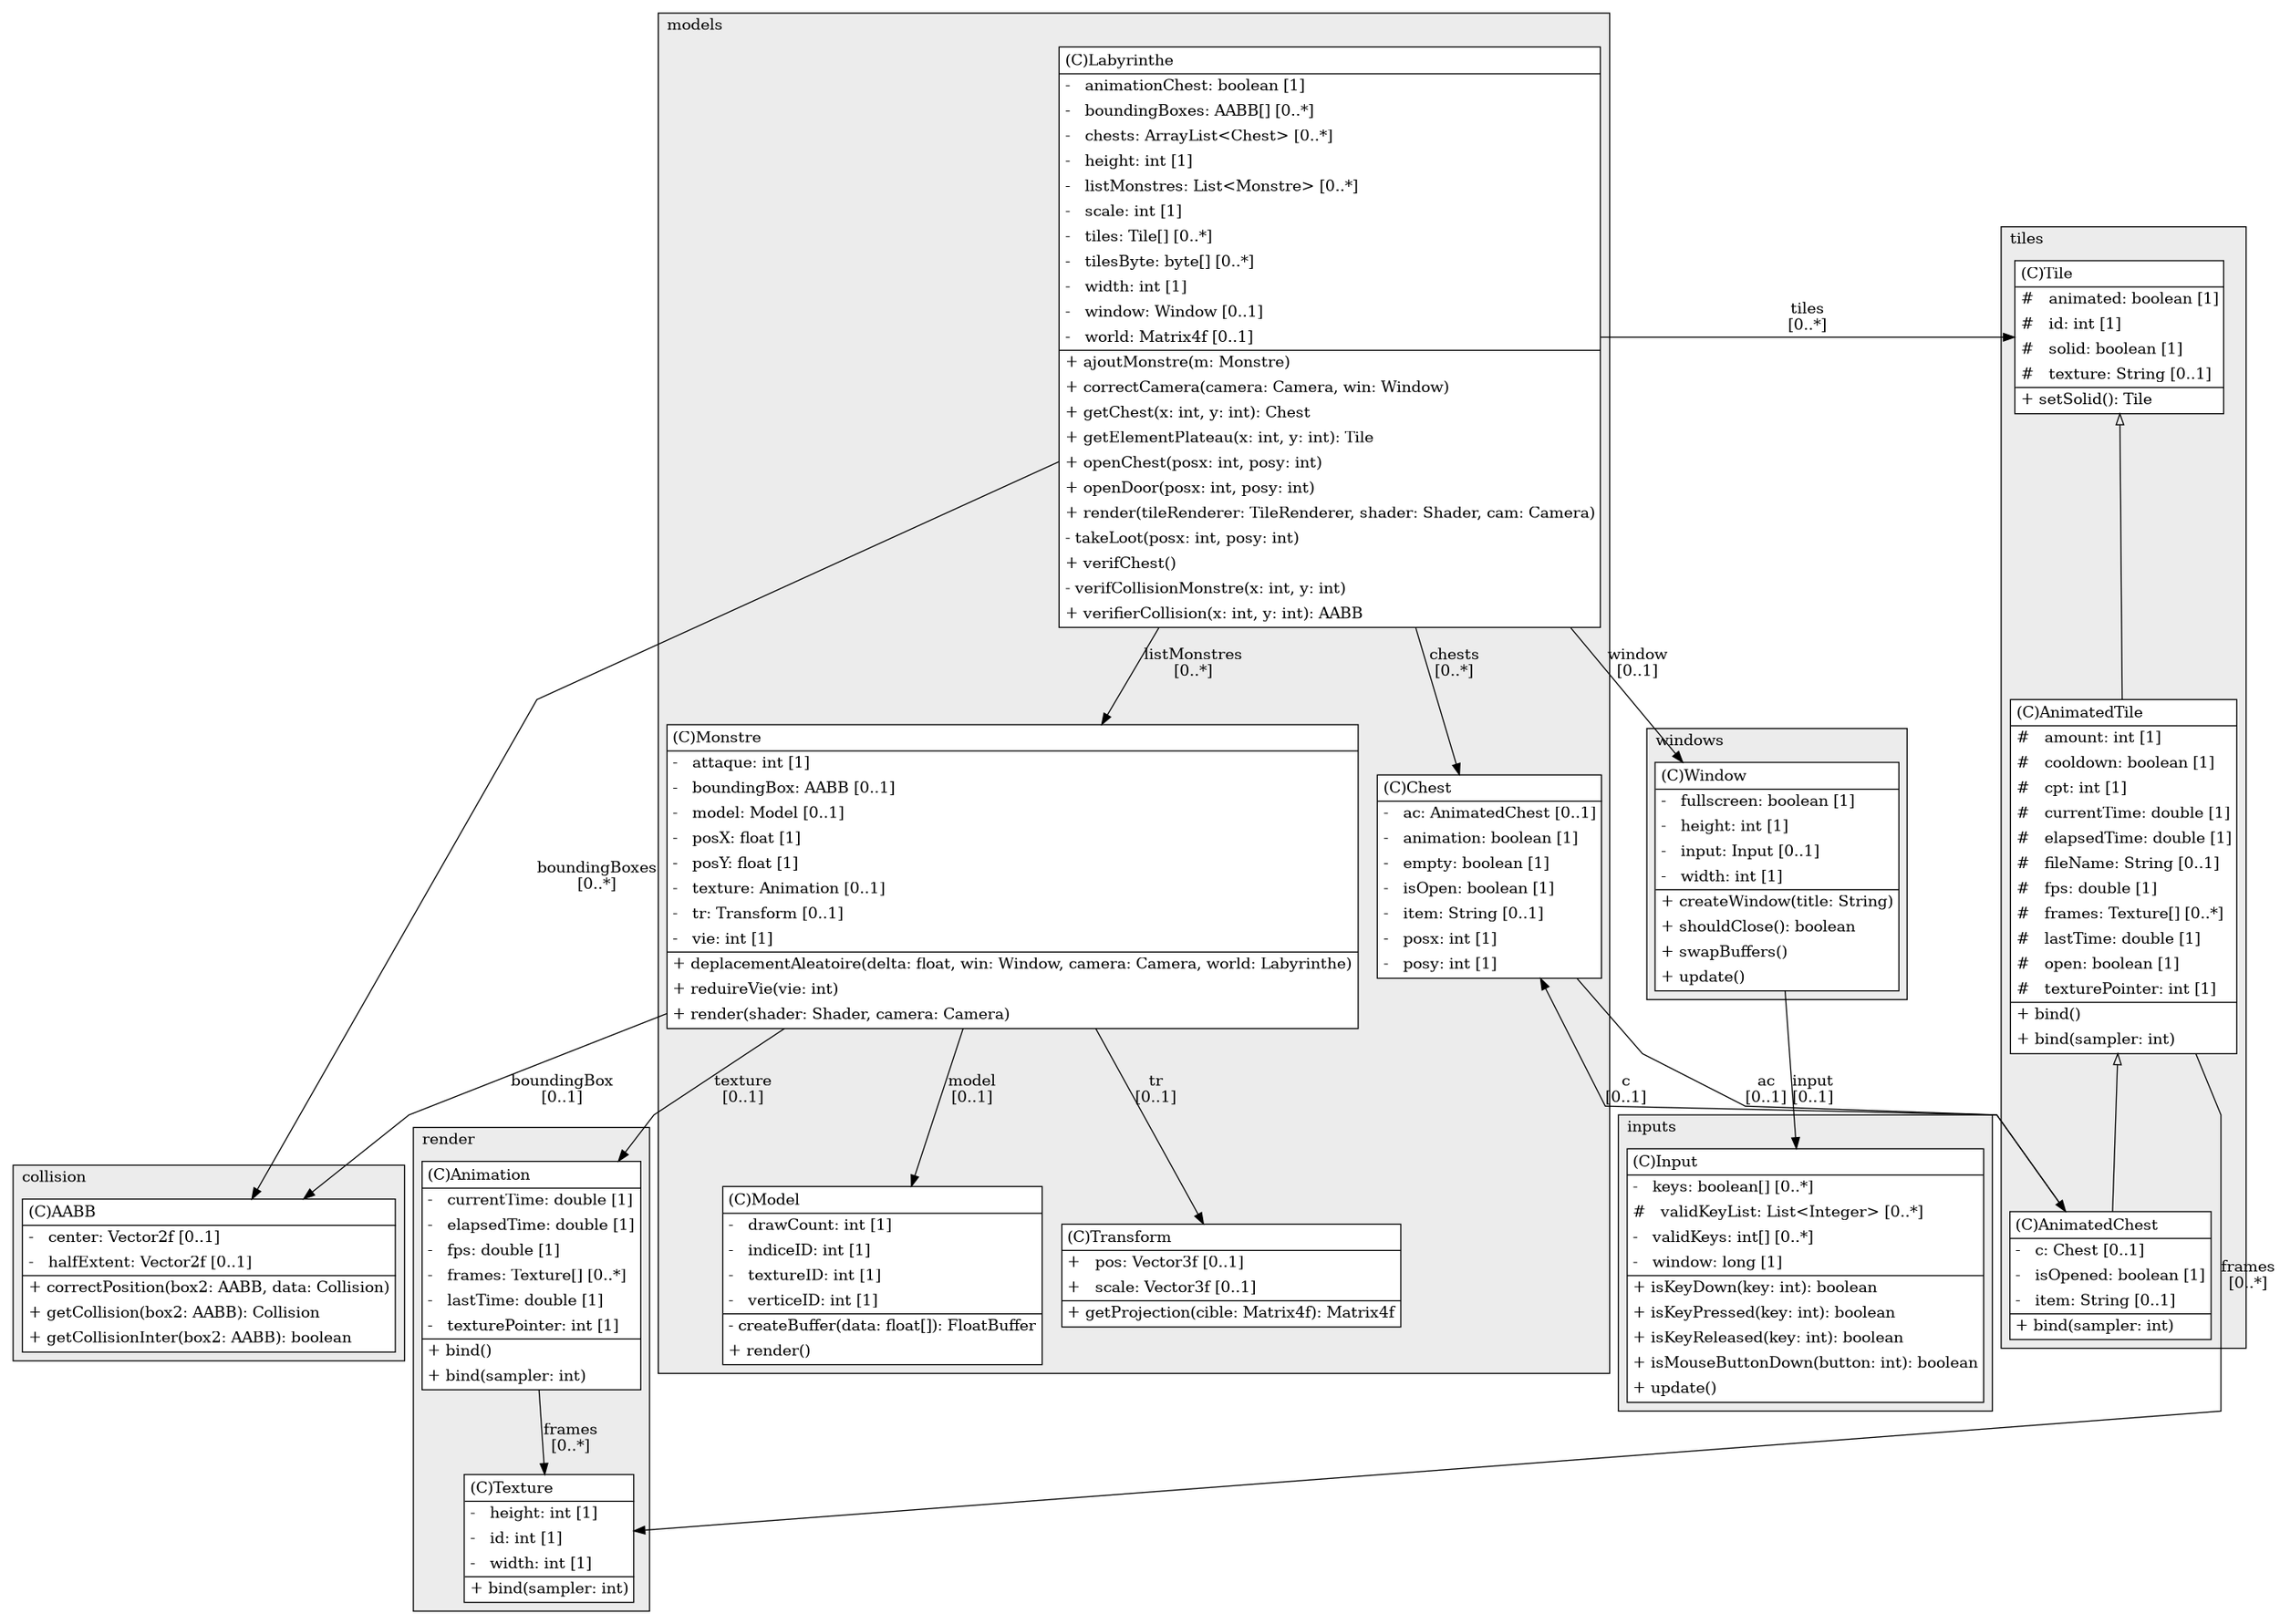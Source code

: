 @startuml

/' diagram meta data start
config=StructureConfiguration;
{
  "projectClassification": {
    "searchMode": "OpenProject", // OpenProject, AllProjects
    "includedProjects": "",
    "pathEndKeywords": "*.impl",
    "isClientPath": "",
    "isClientName": "",
    "isTestPath": "",
    "isTestName": "",
    "isMappingPath": "",
    "isMappingName": "",
    "isDataAccessPath": "",
    "isDataAccessName": "",
    "isDataStructurePath": "",
    "isDataStructureName": "",
    "isInterfaceStructuresPath": "",
    "isInterfaceStructuresName": "",
    "isEntryPointPath": "",
    "isEntryPointName": ""
  },
  "graphRestriction": {
    "classPackageExcludeFilter": "",
    "classPackageIncludeFilter": "",
    "classNameExcludeFilter": "",
    "classNameIncludeFilter": "",
    "methodNameExcludeFilter": "",
    "methodNameIncludeFilter": "",
    "removeByInheritance": "", // inheritance/annotation based filtering is done in a second step
    "removeByAnnotation": "",
    "removeByClassPackage": "", // cleanup the graph after inheritance/annotation based filtering is done
    "removeByClassName": "",
    "cutMappings": false,
    "cutEnum": true,
    "cutTests": true,
    "cutClient": true,
    "cutDataAccess": false,
    "cutInterfaceStructures": false,
    "cutDataStructures": false,
    "cutGetterAndSetter": true,
    "cutConstructors": true
  },
  "graphTraversal": {
    "forwardDepth": 6,
    "backwardDepth": 6,
    "classPackageExcludeFilter": "",
    "classPackageIncludeFilter": "",
    "classNameExcludeFilter": "",
    "classNameIncludeFilter": "",
    "methodNameExcludeFilter": "",
    "methodNameIncludeFilter": "",
    "hideMappings": false,
    "hideDataStructures": false,
    "hidePrivateMethods": true,
    "hideInterfaceCalls": true, // indirection: implementation -> interface (is hidden) -> implementation
    "onlyShowApplicationEntryPoints": false // root node is included
  },
  "details": {
    "aggregation": "GroupByClass", // ByClass, GroupByClass, None
    "showClassGenericTypes": true,
    "showMethods": true,
    "showMethodParameterNames": true,
    "showMethodParameterTypes": true,
    "showMethodReturnType": true,
    "showPackageLevels": 2,
    "showDetailedClassStructure": true
  },
  "rootClass": "models.Labyrinthe"
}
diagram meta data end '/



digraph g {
    rankdir="TB"
    splines=polyline
    

'nodes 
subgraph cluster_1068799382 { 
   	label=models
	labeljust=l
	fillcolor="#ececec"
	style=filled
   
   Chest1068799382[
	label=<<TABLE BORDER="1" CELLBORDER="0" CELLPADDING="4" CELLSPACING="0">
<TR><TD ALIGN="LEFT" >(C)Chest</TD></TR>
<HR/>
<TR><TD ALIGN="LEFT" >-   ac: AnimatedChest [0..1]</TD></TR>
<TR><TD ALIGN="LEFT" >-   animation: boolean [1]</TD></TR>
<TR><TD ALIGN="LEFT" >-   empty: boolean [1]</TD></TR>
<TR><TD ALIGN="LEFT" >-   isOpen: boolean [1]</TD></TR>
<TR><TD ALIGN="LEFT" >-   item: String [0..1]</TD></TR>
<TR><TD ALIGN="LEFT" >-   posx: int [1]</TD></TR>
<TR><TD ALIGN="LEFT" >-   posy: int [1]</TD></TR>
</TABLE>>
	style=filled
	margin=0
	shape=plaintext
	fillcolor="#FFFFFF"
];

Labyrinthe1068799382[
	label=<<TABLE BORDER="1" CELLBORDER="0" CELLPADDING="4" CELLSPACING="0">
<TR><TD ALIGN="LEFT" >(C)Labyrinthe</TD></TR>
<HR/>
<TR><TD ALIGN="LEFT" >-   animationChest: boolean [1]</TD></TR>
<TR><TD ALIGN="LEFT" >-   boundingBoxes: AABB[] [0..*]</TD></TR>
<TR><TD ALIGN="LEFT" >-   chests: ArrayList&lt;Chest&gt; [0..*]</TD></TR>
<TR><TD ALIGN="LEFT" >-   height: int [1]</TD></TR>
<TR><TD ALIGN="LEFT" >-   listMonstres: List&lt;Monstre&gt; [0..*]</TD></TR>
<TR><TD ALIGN="LEFT" >-   scale: int [1]</TD></TR>
<TR><TD ALIGN="LEFT" >-   tiles: Tile[] [0..*]</TD></TR>
<TR><TD ALIGN="LEFT" >-   tilesByte: byte[] [0..*]</TD></TR>
<TR><TD ALIGN="LEFT" >-   width: int [1]</TD></TR>
<TR><TD ALIGN="LEFT" >-   window: Window [0..1]</TD></TR>
<TR><TD ALIGN="LEFT" >-   world: Matrix4f [0..1]</TD></TR>
<HR/>
<TR><TD ALIGN="LEFT" >+ ajoutMonstre(m: Monstre)</TD></TR>
<TR><TD ALIGN="LEFT" >+ correctCamera(camera: Camera, win: Window)</TD></TR>
<TR><TD ALIGN="LEFT" >+ getChest(x: int, y: int): Chest</TD></TR>
<TR><TD ALIGN="LEFT" >+ getElementPlateau(x: int, y: int): Tile</TD></TR>
<TR><TD ALIGN="LEFT" >+ openChest(posx: int, posy: int)</TD></TR>
<TR><TD ALIGN="LEFT" >+ openDoor(posx: int, posy: int)</TD></TR>
<TR><TD ALIGN="LEFT" >+ render(tileRenderer: TileRenderer, shader: Shader, cam: Camera)</TD></TR>
<TR><TD ALIGN="LEFT" >- takeLoot(posx: int, posy: int)</TD></TR>
<TR><TD ALIGN="LEFT" >+ verifChest()</TD></TR>
<TR><TD ALIGN="LEFT" >- verifCollisionMonstre(x: int, y: int)</TD></TR>
<TR><TD ALIGN="LEFT" >+ verifierCollision(x: int, y: int): AABB</TD></TR>
</TABLE>>
	style=filled
	margin=0
	shape=plaintext
	fillcolor="#FFFFFF"
];

Model1068799382[
	label=<<TABLE BORDER="1" CELLBORDER="0" CELLPADDING="4" CELLSPACING="0">
<TR><TD ALIGN="LEFT" >(C)Model</TD></TR>
<HR/>
<TR><TD ALIGN="LEFT" >-   drawCount: int [1]</TD></TR>
<TR><TD ALIGN="LEFT" >-   indiceID: int [1]</TD></TR>
<TR><TD ALIGN="LEFT" >-   textureID: int [1]</TD></TR>
<TR><TD ALIGN="LEFT" >-   verticeID: int [1]</TD></TR>
<HR/>
<TR><TD ALIGN="LEFT" >- createBuffer(data: float[]): FloatBuffer</TD></TR>
<TR><TD ALIGN="LEFT" >+ render()</TD></TR>
</TABLE>>
	style=filled
	margin=0
	shape=plaintext
	fillcolor="#FFFFFF"
];

Monstre1068799382[
	label=<<TABLE BORDER="1" CELLBORDER="0" CELLPADDING="4" CELLSPACING="0">
<TR><TD ALIGN="LEFT" >(C)Monstre</TD></TR>
<HR/>
<TR><TD ALIGN="LEFT" >-   attaque: int [1]</TD></TR>
<TR><TD ALIGN="LEFT" >-   boundingBox: AABB [0..1]</TD></TR>
<TR><TD ALIGN="LEFT" >-   model: Model [0..1]</TD></TR>
<TR><TD ALIGN="LEFT" >-   posX: float [1]</TD></TR>
<TR><TD ALIGN="LEFT" >-   posY: float [1]</TD></TR>
<TR><TD ALIGN="LEFT" >-   texture: Animation [0..1]</TD></TR>
<TR><TD ALIGN="LEFT" >-   tr: Transform [0..1]</TD></TR>
<TR><TD ALIGN="LEFT" >-   vie: int [1]</TD></TR>
<HR/>
<TR><TD ALIGN="LEFT" >+ deplacementAleatoire(delta: float, win: Window, camera: Camera, world: Labyrinthe)</TD></TR>
<TR><TD ALIGN="LEFT" >+ reduireVie(vie: int)</TD></TR>
<TR><TD ALIGN="LEFT" >+ render(shader: Shader, camera: Camera)</TD></TR>
</TABLE>>
	style=filled
	margin=0
	shape=plaintext
	fillcolor="#FFFFFF"
];

Transform1068799382[
	label=<<TABLE BORDER="1" CELLBORDER="0" CELLPADDING="4" CELLSPACING="0">
<TR><TD ALIGN="LEFT" >(C)Transform</TD></TR>
<HR/>
<TR><TD ALIGN="LEFT" >+   pos: Vector3f [0..1]</TD></TR>
<TR><TD ALIGN="LEFT" >+   scale: Vector3f [0..1]</TD></TR>
<HR/>
<TR><TD ALIGN="LEFT" >+ getProjection(cible: Matrix4f): Matrix4f</TD></TR>
</TABLE>>
	style=filled
	margin=0
	shape=plaintext
	fillcolor="#FFFFFF"
];
} 

subgraph cluster_110363525 { 
   	label=tiles
	labeljust=l
	fillcolor="#ececec"
	style=filled
   
   AnimatedChest110363525[
	label=<<TABLE BORDER="1" CELLBORDER="0" CELLPADDING="4" CELLSPACING="0">
<TR><TD ALIGN="LEFT" >(C)AnimatedChest</TD></TR>
<HR/>
<TR><TD ALIGN="LEFT" >-   c: Chest [0..1]</TD></TR>
<TR><TD ALIGN="LEFT" >-   isOpened: boolean [1]</TD></TR>
<TR><TD ALIGN="LEFT" >-   item: String [0..1]</TD></TR>
<HR/>
<TR><TD ALIGN="LEFT" >+ bind(sampler: int)</TD></TR>
</TABLE>>
	style=filled
	margin=0
	shape=plaintext
	fillcolor="#FFFFFF"
];

AnimatedTile110363525[
	label=<<TABLE BORDER="1" CELLBORDER="0" CELLPADDING="4" CELLSPACING="0">
<TR><TD ALIGN="LEFT" >(C)AnimatedTile</TD></TR>
<HR/>
<TR><TD ALIGN="LEFT" >#   amount: int [1]</TD></TR>
<TR><TD ALIGN="LEFT" >#   cooldown: boolean [1]</TD></TR>
<TR><TD ALIGN="LEFT" >#   cpt: int [1]</TD></TR>
<TR><TD ALIGN="LEFT" >#   currentTime: double [1]</TD></TR>
<TR><TD ALIGN="LEFT" >#   elapsedTime: double [1]</TD></TR>
<TR><TD ALIGN="LEFT" >#   fileName: String [0..1]</TD></TR>
<TR><TD ALIGN="LEFT" >#   fps: double [1]</TD></TR>
<TR><TD ALIGN="LEFT" >#   frames: Texture[] [0..*]</TD></TR>
<TR><TD ALIGN="LEFT" >#   lastTime: double [1]</TD></TR>
<TR><TD ALIGN="LEFT" >#   open: boolean [1]</TD></TR>
<TR><TD ALIGN="LEFT" >#   texturePointer: int [1]</TD></TR>
<HR/>
<TR><TD ALIGN="LEFT" >+ bind()</TD></TR>
<TR><TD ALIGN="LEFT" >+ bind(sampler: int)</TD></TR>
</TABLE>>
	style=filled
	margin=0
	shape=plaintext
	fillcolor="#FFFFFF"
];

Tile110363525[
	label=<<TABLE BORDER="1" CELLBORDER="0" CELLPADDING="4" CELLSPACING="0">
<TR><TD ALIGN="LEFT" >(C)Tile</TD></TR>
<HR/>
<TR><TD ALIGN="LEFT" >#   animated: boolean [1]</TD></TR>
<TR><TD ALIGN="LEFT" >#   id: int [1]</TD></TR>
<TR><TD ALIGN="LEFT" >#   solid: boolean [1]</TD></TR>
<TR><TD ALIGN="LEFT" >#   texture: String [0..1]</TD></TR>
<HR/>
<TR><TD ALIGN="LEFT" >+ setSolid(): Tile</TD></TR>
</TABLE>>
	style=filled
	margin=0
	shape=plaintext
	fillcolor="#FFFFFF"
];
} 

subgraph cluster_1183866391 { 
   	label=inputs
	labeljust=l
	fillcolor="#ececec"
	style=filled
   
   Input1183866391[
	label=<<TABLE BORDER="1" CELLBORDER="0" CELLPADDING="4" CELLSPACING="0">
<TR><TD ALIGN="LEFT" >(C)Input</TD></TR>
<HR/>
<TR><TD ALIGN="LEFT" >-   keys: boolean[] [0..*]</TD></TR>
<TR><TD ALIGN="LEFT" >#   validKeyList: List&lt;Integer&gt; [0..*]</TD></TR>
<TR><TD ALIGN="LEFT" >-   validKeys: int[] [0..*]</TD></TR>
<TR><TD ALIGN="LEFT" >-   window: long [1]</TD></TR>
<HR/>
<TR><TD ALIGN="LEFT" >+ isKeyDown(key: int): boolean</TD></TR>
<TR><TD ALIGN="LEFT" >+ isKeyPressed(key: int): boolean</TD></TR>
<TR><TD ALIGN="LEFT" >+ isKeyReleased(key: int): boolean</TD></TR>
<TR><TD ALIGN="LEFT" >+ isMouseButtonDown(button: int): boolean</TD></TR>
<TR><TD ALIGN="LEFT" >+ update()</TD></TR>
</TABLE>>
	style=filled
	margin=0
	shape=plaintext
	fillcolor="#FFFFFF"
];
} 

subgraph cluster_1349493379 { 
   	label=windows
	labeljust=l
	fillcolor="#ececec"
	style=filled
   
   Window1349493379[
	label=<<TABLE BORDER="1" CELLBORDER="0" CELLPADDING="4" CELLSPACING="0">
<TR><TD ALIGN="LEFT" >(C)Window</TD></TR>
<HR/>
<TR><TD ALIGN="LEFT" >-   fullscreen: boolean [1]</TD></TR>
<TR><TD ALIGN="LEFT" >-   height: int [1]</TD></TR>
<TR><TD ALIGN="LEFT" >-   input: Input [0..1]</TD></TR>
<TR><TD ALIGN="LEFT" >-   width: int [1]</TD></TR>
<HR/>
<TR><TD ALIGN="LEFT" >+ createWindow(title: String)</TD></TR>
<TR><TD ALIGN="LEFT" >+ shouldClose(): boolean</TD></TR>
<TR><TD ALIGN="LEFT" >+ swapBuffers()</TD></TR>
<TR><TD ALIGN="LEFT" >+ update()</TD></TR>
</TABLE>>
	style=filled
	margin=0
	shape=plaintext
	fillcolor="#FFFFFF"
];
} 

subgraph cluster_1887651634 { 
   	label=collision
	labeljust=l
	fillcolor="#ececec"
	style=filled
   
   AABB1887651634[
	label=<<TABLE BORDER="1" CELLBORDER="0" CELLPADDING="4" CELLSPACING="0">
<TR><TD ALIGN="LEFT" >(C)AABB</TD></TR>
<HR/>
<TR><TD ALIGN="LEFT" >-   center: Vector2f [0..1]</TD></TR>
<TR><TD ALIGN="LEFT" >-   halfExtent: Vector2f [0..1]</TD></TR>
<HR/>
<TR><TD ALIGN="LEFT" >+ correctPosition(box2: AABB, data: Collision)</TD></TR>
<TR><TD ALIGN="LEFT" >+ getCollision(box2: AABB): Collision</TD></TR>
<TR><TD ALIGN="LEFT" >+ getCollisionInter(box2: AABB): boolean</TD></TR>
</TABLE>>
	style=filled
	margin=0
	shape=plaintext
	fillcolor="#FFFFFF"
];
} 

subgraph cluster_934592106 { 
   	label=render
	labeljust=l
	fillcolor="#ececec"
	style=filled
   
   Animation934592106[
	label=<<TABLE BORDER="1" CELLBORDER="0" CELLPADDING="4" CELLSPACING="0">
<TR><TD ALIGN="LEFT" >(C)Animation</TD></TR>
<HR/>
<TR><TD ALIGN="LEFT" >-   currentTime: double [1]</TD></TR>
<TR><TD ALIGN="LEFT" >-   elapsedTime: double [1]</TD></TR>
<TR><TD ALIGN="LEFT" >-   fps: double [1]</TD></TR>
<TR><TD ALIGN="LEFT" >-   frames: Texture[] [0..*]</TD></TR>
<TR><TD ALIGN="LEFT" >-   lastTime: double [1]</TD></TR>
<TR><TD ALIGN="LEFT" >-   texturePointer: int [1]</TD></TR>
<HR/>
<TR><TD ALIGN="LEFT" >+ bind()</TD></TR>
<TR><TD ALIGN="LEFT" >+ bind(sampler: int)</TD></TR>
</TABLE>>
	style=filled
	margin=0
	shape=plaintext
	fillcolor="#FFFFFF"
];

Texture934592106[
	label=<<TABLE BORDER="1" CELLBORDER="0" CELLPADDING="4" CELLSPACING="0">
<TR><TD ALIGN="LEFT" >(C)Texture</TD></TR>
<HR/>
<TR><TD ALIGN="LEFT" >-   height: int [1]</TD></TR>
<TR><TD ALIGN="LEFT" >-   id: int [1]</TD></TR>
<TR><TD ALIGN="LEFT" >-   width: int [1]</TD></TR>
<HR/>
<TR><TD ALIGN="LEFT" >+ bind(sampler: int)</TD></TR>
</TABLE>>
	style=filled
	margin=0
	shape=plaintext
	fillcolor="#FFFFFF"
];
} 

'edges    
AnimatedChest110363525 -> Chest1068799382[label="c
[0..1]"];
AnimatedTile110363525 -> AnimatedChest110363525[arrowhead=none, arrowtail=empty, dir=both];
AnimatedTile110363525 -> Texture934592106[label="frames
[0..*]"];
Animation934592106 -> Texture934592106[label="frames
[0..*]"];
Chest1068799382 -> AnimatedChest110363525[label="ac
[0..1]"];
Labyrinthe1068799382 -> AABB1887651634[label="boundingBoxes
[0..*]"];
Labyrinthe1068799382 -> Chest1068799382[label="chests
[0..*]"];
Labyrinthe1068799382 -> Monstre1068799382[label="listMonstres
[0..*]"];
Labyrinthe1068799382 -> Tile110363525[label="tiles
[0..*]"];
Labyrinthe1068799382 -> Window1349493379[label="window
[0..1]"];
Monstre1068799382 -> AABB1887651634[label="boundingBox
[0..1]"];
Monstre1068799382 -> Animation934592106[label="texture
[0..1]"];
Monstre1068799382 -> Model1068799382[label="model
[0..1]"];
Monstre1068799382 -> Transform1068799382[label="tr
[0..1]"];
Tile110363525 -> AnimatedTile110363525[arrowhead=none, arrowtail=empty, dir=both];
Window1349493379 -> Input1183866391[label="input
[0..1]"];
    
}
@enduml